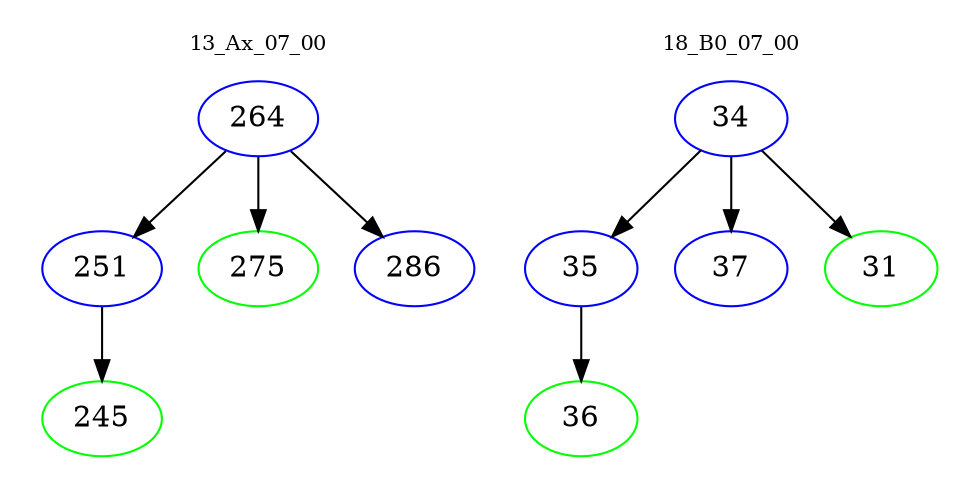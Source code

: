 digraph{
subgraph cluster_0 {
color = white
label = "13_Ax_07_00";
fontsize=10;
T0_264 [label="264", color="blue"]
T0_264 -> T0_251 [color="black"]
T0_251 [label="251", color="blue"]
T0_251 -> T0_245 [color="black"]
T0_245 [label="245", color="green"]
T0_264 -> T0_275 [color="black"]
T0_275 [label="275", color="green"]
T0_264 -> T0_286 [color="black"]
T0_286 [label="286", color="blue"]
}
subgraph cluster_1 {
color = white
label = "18_B0_07_00";
fontsize=10;
T1_34 [label="34", color="blue"]
T1_34 -> T1_35 [color="black"]
T1_35 [label="35", color="blue"]
T1_35 -> T1_36 [color="black"]
T1_36 [label="36", color="green"]
T1_34 -> T1_37 [color="black"]
T1_37 [label="37", color="blue"]
T1_34 -> T1_31 [color="black"]
T1_31 [label="31", color="green"]
}
}
